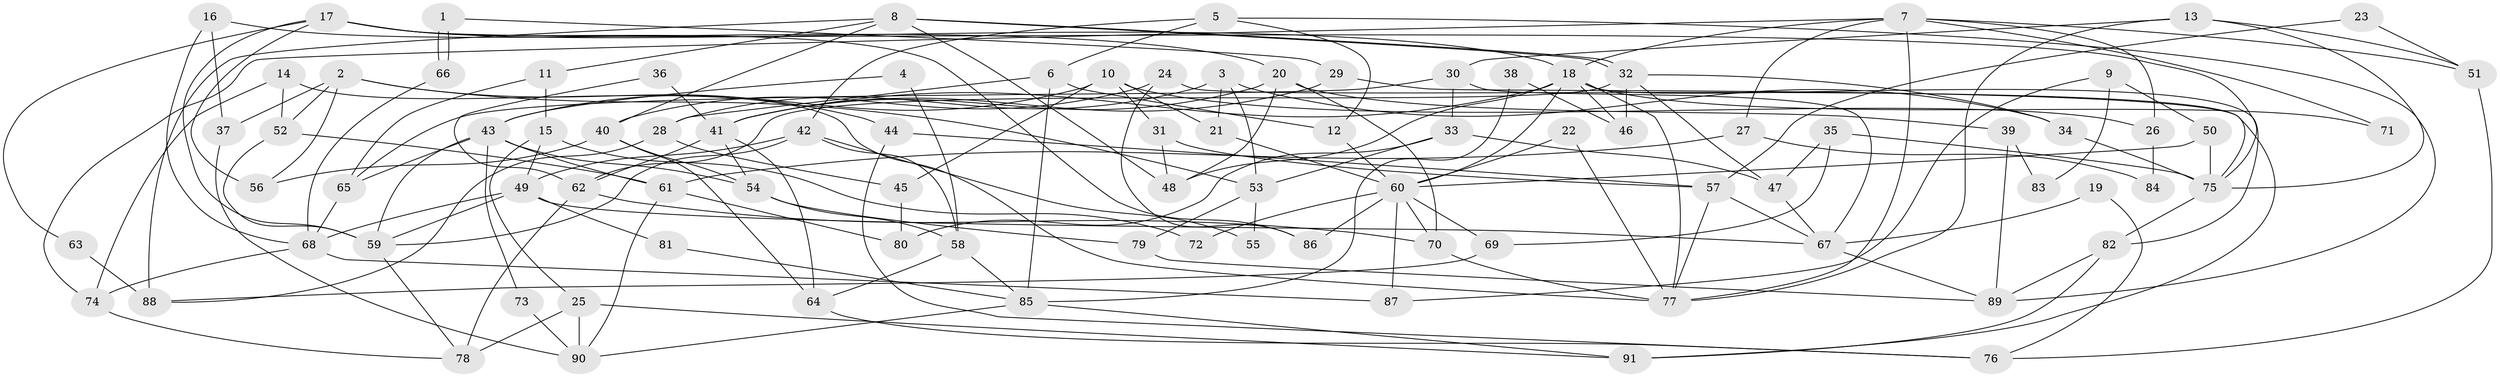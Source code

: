 // Generated by graph-tools (version 1.1) at 2025/26/03/09/25 03:26:11]
// undirected, 91 vertices, 182 edges
graph export_dot {
graph [start="1"]
  node [color=gray90,style=filled];
  1;
  2;
  3;
  4;
  5;
  6;
  7;
  8;
  9;
  10;
  11;
  12;
  13;
  14;
  15;
  16;
  17;
  18;
  19;
  20;
  21;
  22;
  23;
  24;
  25;
  26;
  27;
  28;
  29;
  30;
  31;
  32;
  33;
  34;
  35;
  36;
  37;
  38;
  39;
  40;
  41;
  42;
  43;
  44;
  45;
  46;
  47;
  48;
  49;
  50;
  51;
  52;
  53;
  54;
  55;
  56;
  57;
  58;
  59;
  60;
  61;
  62;
  63;
  64;
  65;
  66;
  67;
  68;
  69;
  70;
  71;
  72;
  73;
  74;
  75;
  76;
  77;
  78;
  79;
  80;
  81;
  82;
  83;
  84;
  85;
  86;
  87;
  88;
  89;
  90;
  91;
  1 -- 66;
  1 -- 66;
  1 -- 29;
  2 -- 56;
  2 -- 53;
  2 -- 37;
  2 -- 44;
  2 -- 52;
  3 -- 53;
  3 -- 21;
  3 -- 28;
  3 -- 34;
  4 -- 58;
  4 -- 43;
  5 -- 12;
  5 -- 42;
  5 -- 6;
  5 -- 89;
  6 -- 28;
  6 -- 12;
  6 -- 85;
  7 -- 18;
  7 -- 77;
  7 -- 26;
  7 -- 27;
  7 -- 51;
  7 -- 71;
  7 -- 74;
  8 -- 11;
  8 -- 32;
  8 -- 32;
  8 -- 40;
  8 -- 48;
  8 -- 88;
  9 -- 50;
  9 -- 87;
  9 -- 83;
  10 -- 31;
  10 -- 43;
  10 -- 21;
  10 -- 26;
  10 -- 45;
  11 -- 15;
  11 -- 65;
  12 -- 60;
  13 -- 75;
  13 -- 77;
  13 -- 30;
  13 -- 51;
  14 -- 52;
  14 -- 77;
  14 -- 74;
  15 -- 49;
  15 -- 25;
  15 -- 72;
  16 -- 37;
  16 -- 20;
  16 -- 68;
  17 -- 18;
  17 -- 59;
  17 -- 56;
  17 -- 63;
  17 -- 75;
  17 -- 86;
  18 -- 48;
  18 -- 82;
  18 -- 41;
  18 -- 46;
  18 -- 60;
  18 -- 71;
  18 -- 77;
  19 -- 76;
  19 -- 67;
  20 -- 70;
  20 -- 41;
  20 -- 39;
  20 -- 48;
  21 -- 60;
  22 -- 77;
  22 -- 60;
  23 -- 57;
  23 -- 51;
  24 -- 86;
  24 -- 91;
  24 -- 40;
  25 -- 78;
  25 -- 91;
  25 -- 90;
  26 -- 84;
  27 -- 61;
  27 -- 84;
  28 -- 45;
  28 -- 88;
  29 -- 75;
  29 -- 41;
  30 -- 65;
  30 -- 33;
  30 -- 67;
  31 -- 57;
  31 -- 48;
  32 -- 47;
  32 -- 34;
  32 -- 46;
  32 -- 62;
  33 -- 47;
  33 -- 53;
  33 -- 80;
  34 -- 75;
  35 -- 75;
  35 -- 69;
  35 -- 47;
  36 -- 62;
  36 -- 41;
  37 -- 90;
  38 -- 46;
  38 -- 85;
  39 -- 89;
  39 -- 83;
  40 -- 54;
  40 -- 56;
  40 -- 64;
  41 -- 54;
  41 -- 62;
  41 -- 64;
  42 -- 49;
  42 -- 59;
  42 -- 55;
  42 -- 58;
  43 -- 61;
  43 -- 54;
  43 -- 59;
  43 -- 65;
  43 -- 73;
  44 -- 76;
  44 -- 57;
  45 -- 80;
  47 -- 67;
  49 -- 59;
  49 -- 68;
  49 -- 67;
  49 -- 81;
  50 -- 75;
  50 -- 60;
  51 -- 76;
  52 -- 59;
  52 -- 61;
  53 -- 79;
  53 -- 55;
  54 -- 58;
  54 -- 79;
  57 -- 67;
  57 -- 77;
  58 -- 64;
  58 -- 85;
  59 -- 78;
  60 -- 70;
  60 -- 69;
  60 -- 72;
  60 -- 86;
  60 -- 87;
  61 -- 90;
  61 -- 80;
  62 -- 70;
  62 -- 78;
  63 -- 88;
  64 -- 76;
  65 -- 68;
  66 -- 68;
  67 -- 89;
  68 -- 74;
  68 -- 87;
  69 -- 88;
  70 -- 77;
  73 -- 90;
  74 -- 78;
  75 -- 82;
  79 -- 89;
  81 -- 85;
  82 -- 89;
  82 -- 91;
  85 -- 90;
  85 -- 91;
}
